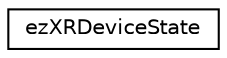 digraph "Graphical Class Hierarchy"
{
 // LATEX_PDF_SIZE
  edge [fontname="Helvetica",fontsize="10",labelfontname="Helvetica",labelfontsize="10"];
  node [fontname="Helvetica",fontsize="10",shape=record];
  rankdir="LR";
  Node0 [label="ezXRDeviceState",height=0.2,width=0.4,color="black", fillcolor="white", style="filled",URL="$d6/dff/structez_x_r_device_state.htm",tooltip="A device's pose state."];
}
